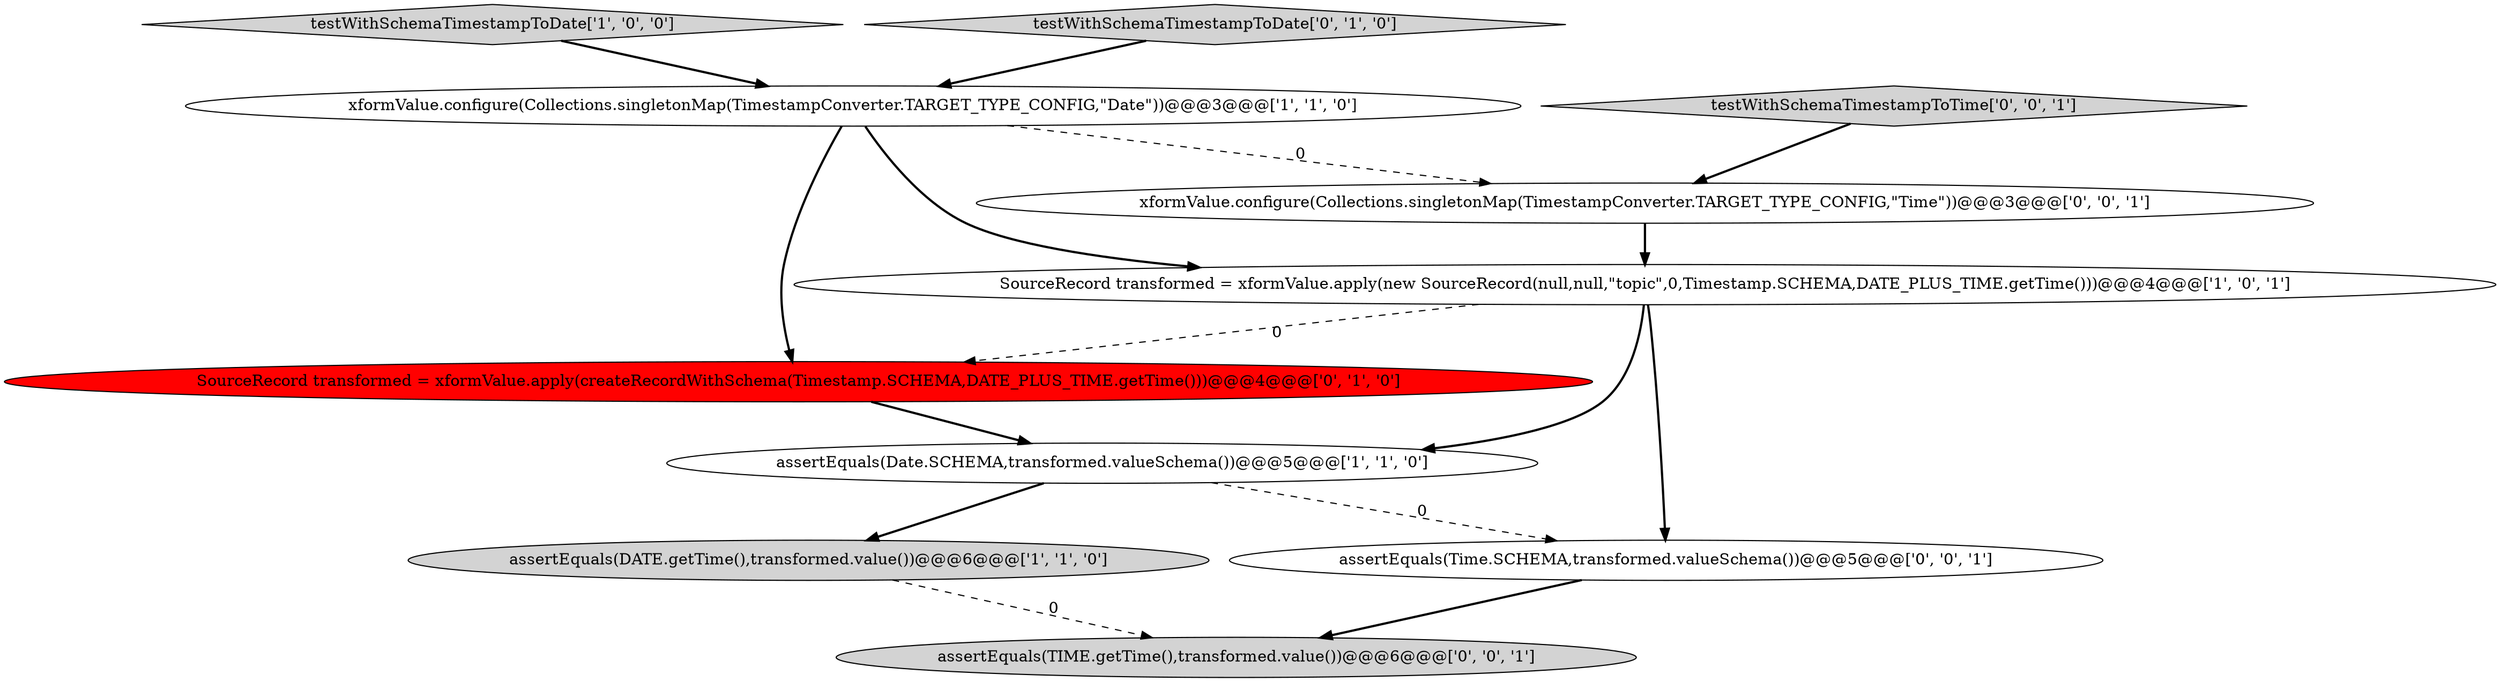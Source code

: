 digraph {
2 [style = filled, label = "assertEquals(DATE.getTime(),transformed.value())@@@6@@@['1', '1', '0']", fillcolor = lightgray, shape = ellipse image = "AAA0AAABBB1BBB"];
6 [style = filled, label = "SourceRecord transformed = xformValue.apply(createRecordWithSchema(Timestamp.SCHEMA,DATE_PLUS_TIME.getTime()))@@@4@@@['0', '1', '0']", fillcolor = red, shape = ellipse image = "AAA1AAABBB2BBB"];
3 [style = filled, label = "SourceRecord transformed = xformValue.apply(new SourceRecord(null,null,\"topic\",0,Timestamp.SCHEMA,DATE_PLUS_TIME.getTime()))@@@4@@@['1', '0', '1']", fillcolor = white, shape = ellipse image = "AAA0AAABBB1BBB"];
4 [style = filled, label = "xformValue.configure(Collections.singletonMap(TimestampConverter.TARGET_TYPE_CONFIG,\"Date\"))@@@3@@@['1', '1', '0']", fillcolor = white, shape = ellipse image = "AAA0AAABBB1BBB"];
1 [style = filled, label = "testWithSchemaTimestampToDate['1', '0', '0']", fillcolor = lightgray, shape = diamond image = "AAA0AAABBB1BBB"];
0 [style = filled, label = "assertEquals(Date.SCHEMA,transformed.valueSchema())@@@5@@@['1', '1', '0']", fillcolor = white, shape = ellipse image = "AAA0AAABBB1BBB"];
10 [style = filled, label = "assertEquals(TIME.getTime(),transformed.value())@@@6@@@['0', '0', '1']", fillcolor = lightgray, shape = ellipse image = "AAA0AAABBB3BBB"];
9 [style = filled, label = "xformValue.configure(Collections.singletonMap(TimestampConverter.TARGET_TYPE_CONFIG,\"Time\"))@@@3@@@['0', '0', '1']", fillcolor = white, shape = ellipse image = "AAA0AAABBB3BBB"];
8 [style = filled, label = "assertEquals(Time.SCHEMA,transformed.valueSchema())@@@5@@@['0', '0', '1']", fillcolor = white, shape = ellipse image = "AAA0AAABBB3BBB"];
5 [style = filled, label = "testWithSchemaTimestampToDate['0', '1', '0']", fillcolor = lightgray, shape = diamond image = "AAA0AAABBB2BBB"];
7 [style = filled, label = "testWithSchemaTimestampToTime['0', '0', '1']", fillcolor = lightgray, shape = diamond image = "AAA0AAABBB3BBB"];
7->9 [style = bold, label=""];
9->3 [style = bold, label=""];
0->8 [style = dashed, label="0"];
4->3 [style = bold, label=""];
8->10 [style = bold, label=""];
1->4 [style = bold, label=""];
4->9 [style = dashed, label="0"];
5->4 [style = bold, label=""];
6->0 [style = bold, label=""];
3->6 [style = dashed, label="0"];
4->6 [style = bold, label=""];
3->8 [style = bold, label=""];
3->0 [style = bold, label=""];
2->10 [style = dashed, label="0"];
0->2 [style = bold, label=""];
}
